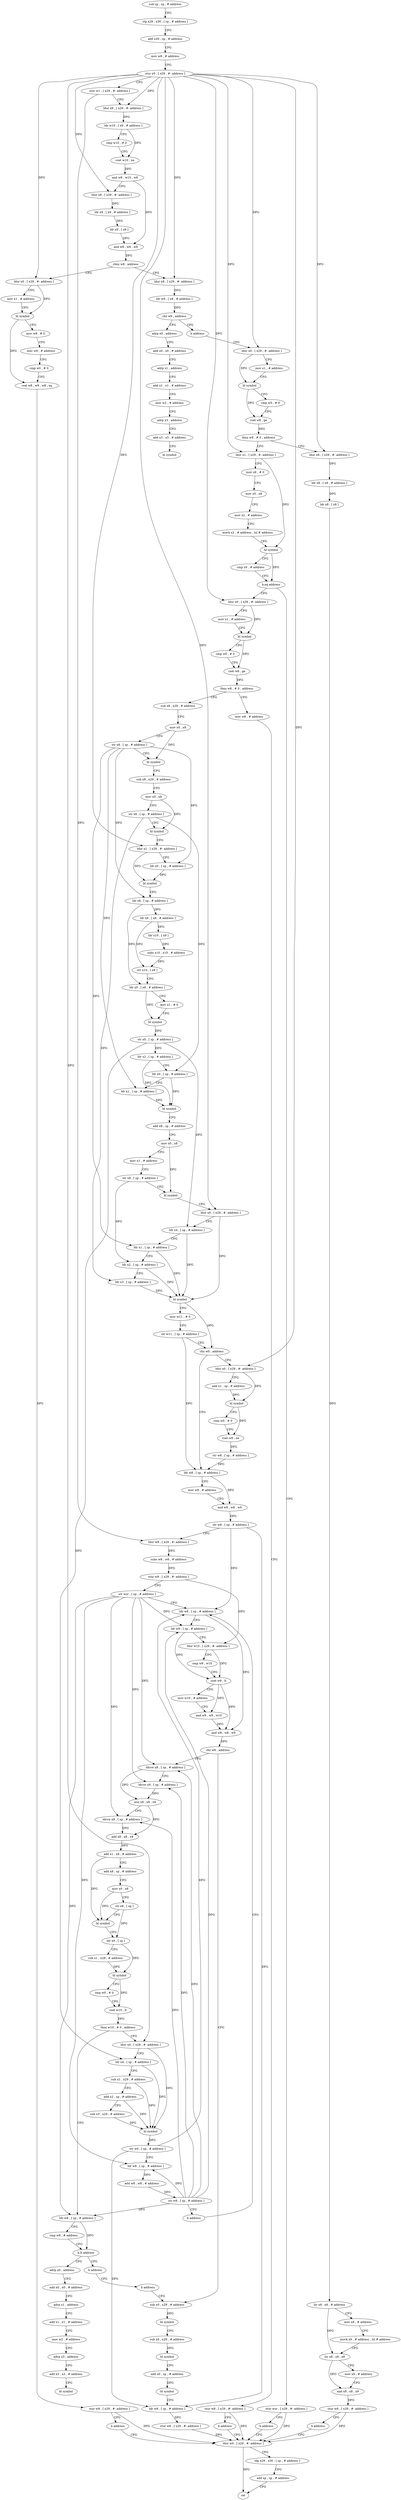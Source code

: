 digraph "func" {
"4267524" [label = "sub sp , sp , # address" ]
"4267528" [label = "stp x29 , x30 , [ sp , # address ]" ]
"4267532" [label = "add x29 , sp , # address" ]
"4267536" [label = "mov w8 , # address" ]
"4267540" [label = "stur x0 , [ x29 , #- address ]" ]
"4267544" [label = "stur w1 , [ x29 , #- address ]" ]
"4267548" [label = "ldur x9 , [ x29 , #- address ]" ]
"4267552" [label = "ldr w10 , [ x9 , # address ]" ]
"4267556" [label = "cmp w10 , # 0" ]
"4267560" [label = "cset w10 , ne" ]
"4267564" [label = "and w8 , w10 , w8" ]
"4267568" [label = "ldur x9 , [ x29 , #- address ]" ]
"4267572" [label = "ldr x9 , [ x9 , # address ]" ]
"4267576" [label = "ldr x9 , [ x9 ]" ]
"4267580" [label = "and w8 , w8 , w9" ]
"4267584" [label = "cbnz w8 , address" ]
"4267624" [label = "ldur x8 , [ x29 , #- address ]" ]
"4267588" [label = "ldur x0 , [ x29 , #- address ]" ]
"4267628" [label = "ldr w9 , [ x8 , # address ]" ]
"4267632" [label = "cbz w9 , address" ]
"4267640" [label = "adrp x0 , address" ]
"4267636" [label = "b address" ]
"4267592" [label = "mov x1 , # address" ]
"4267596" [label = "bl symbol" ]
"4267600" [label = "mov w8 , # 0" ]
"4267604" [label = "mov w9 , # address" ]
"4267608" [label = "cmp w0 , # 0" ]
"4267612" [label = "csel w8 , w9 , w8 , eq" ]
"4267616" [label = "stur w8 , [ x29 , #- address ]" ]
"4267620" [label = "b address" ]
"4268252" [label = "ldur w0 , [ x29 , #- address ]" ]
"4267644" [label = "add x0 , x0 , # address" ]
"4267648" [label = "adrp x1 , address" ]
"4267652" [label = "add x1 , x1 , # address" ]
"4267656" [label = "mov w2 , # address" ]
"4267660" [label = "adrp x3 , address" ]
"4267664" [label = "add x3 , x3 , # address" ]
"4267668" [label = "bl symbol" ]
"4267672" [label = "ldur x0 , [ x29 , #- address ]" ]
"4268256" [label = "ldp x29 , x30 , [ sp , # address ]" ]
"4268260" [label = "add sp , sp , # address" ]
"4268264" [label = "ret" ]
"4267676" [label = "mov x1 , # address" ]
"4267680" [label = "bl symbol" ]
"4267684" [label = "cmp w0 , # 0" ]
"4267688" [label = "cset w8 , ge" ]
"4267692" [label = "tbnz w8 , # 0 , address" ]
"4267740" [label = "ldur x1 , [ x29 , #- address ]" ]
"4267696" [label = "ldur x8 , [ x29 , #- address ]" ]
"4267744" [label = "mov x8 , # 0" ]
"4267748" [label = "mov x0 , x8" ]
"4267752" [label = "mov x2 , # address" ]
"4267756" [label = "movk x2 , # address , lsl # address" ]
"4267760" [label = "bl symbol" ]
"4267764" [label = "cmp x0 , # address" ]
"4267768" [label = "b.eq address" ]
"4267780" [label = "ldur x0 , [ x29 , #- address ]" ]
"4267772" [label = "stur wzr , [ x29 , #- address ]" ]
"4267700" [label = "ldr x8 , [ x8 , # address ]" ]
"4267704" [label = "ldr x8 , [ x8 ]" ]
"4267708" [label = "lsr x8 , x8 , # address" ]
"4267712" [label = "mov x9 , # address" ]
"4267716" [label = "movk x9 , # address , lsl # address" ]
"4267720" [label = "lsr x8 , x9 , x8" ]
"4267724" [label = "mov x9 , # address" ]
"4267728" [label = "and x8 , x8 , x9" ]
"4267732" [label = "stur w8 , [ x29 , #- address ]" ]
"4267736" [label = "b address" ]
"4267784" [label = "mov x1 , # address" ]
"4267788" [label = "bl symbol" ]
"4267792" [label = "cmp w0 , # 0" ]
"4267796" [label = "cset w8 , ge" ]
"4267800" [label = "tbnz w8 , # 0 , address" ]
"4267816" [label = "sub x8 , x29 , # address" ]
"4267804" [label = "mov w8 , # address" ]
"4267776" [label = "b address" ]
"4267820" [label = "mov x0 , x8" ]
"4267824" [label = "str x8 , [ sp , # address ]" ]
"4267828" [label = "bl symbol" ]
"4267832" [label = "sub x8 , x29 , # address" ]
"4267836" [label = "mov x0 , x8" ]
"4267840" [label = "str x8 , [ sp , # address ]" ]
"4267844" [label = "bl symbol" ]
"4267848" [label = "ldur x1 , [ x29 , #- address ]" ]
"4267852" [label = "ldr x0 , [ sp , # address ]" ]
"4267856" [label = "bl symbol" ]
"4267860" [label = "ldr x8 , [ sp , # address ]" ]
"4267864" [label = "ldr x9 , [ x8 , # address ]" ]
"4267868" [label = "ldr x10 , [ x9 ]" ]
"4267872" [label = "subs x10 , x10 , # address" ]
"4267876" [label = "str x10 , [ x9 ]" ]
"4267880" [label = "ldr x0 , [ x8 , # address ]" ]
"4267884" [label = "mov x1 , # 0" ]
"4267888" [label = "bl symbol" ]
"4267892" [label = "str x0 , [ sp , # address ]" ]
"4267896" [label = "ldr x2 , [ sp , # address ]" ]
"4267900" [label = "ldr x0 , [ sp , # address ]" ]
"4267904" [label = "ldr x1 , [ sp , # address ]" ]
"4267908" [label = "bl symbol" ]
"4267912" [label = "add x8 , sp , # address" ]
"4267916" [label = "mov x0 , x8" ]
"4267920" [label = "mov x1 , # address" ]
"4267924" [label = "str x8 , [ sp , # address ]" ]
"4267928" [label = "bl symbol" ]
"4267932" [label = "ldur x0 , [ x29 , #- address ]" ]
"4267936" [label = "ldr x4 , [ sp , # address ]" ]
"4267940" [label = "ldr x1 , [ sp , # address ]" ]
"4267944" [label = "ldr x2 , [ sp , # address ]" ]
"4267948" [label = "ldr x3 , [ sp , # address ]" ]
"4267952" [label = "bl symbol" ]
"4267956" [label = "mov w11 , # 0" ]
"4267960" [label = "str w11 , [ sp , # address ]" ]
"4267964" [label = "cbz w0 , address" ]
"4267992" [label = "ldr w8 , [ sp , # address ]" ]
"4267968" [label = "ldur x0 , [ x29 , #- address ]" ]
"4267808" [label = "stur w8 , [ x29 , #- address ]" ]
"4267812" [label = "b address" ]
"4267996" [label = "mov w9 , # address" ]
"4268000" [label = "and w8 , w8 , w9" ]
"4268004" [label = "str w8 , [ sp , # address ]" ]
"4268008" [label = "ldur w8 , [ x29 , #- address ]" ]
"4268012" [label = "subs w8 , w8 , # address" ]
"4268016" [label = "stur w8 , [ x29 , #- address ]" ]
"4268020" [label = "str wzr , [ sp , # address ]" ]
"4268024" [label = "ldr w8 , [ sp , # address ]" ]
"4267972" [label = "add x1 , sp , # address" ]
"4267976" [label = "bl symbol" ]
"4267980" [label = "cmp w0 , # 0" ]
"4267984" [label = "cset w8 , ne" ]
"4267988" [label = "str w8 , [ sp , # address ]" ]
"4268220" [label = "sub x0 , x29 , # address" ]
"4268224" [label = "bl symbol" ]
"4268228" [label = "sub x0 , x29 , # address" ]
"4268232" [label = "bl symbol" ]
"4268236" [label = "add x0 , sp , # address" ]
"4268240" [label = "bl symbol" ]
"4268244" [label = "ldr w8 , [ sp , # address ]" ]
"4268248" [label = "stur w8 , [ x29 , #- address ]" ]
"4268060" [label = "ldrsw x8 , [ sp , # address ]" ]
"4268064" [label = "ldrsw x9 , [ sp , # address ]" ]
"4268068" [label = "mul x8 , x8 , x9" ]
"4268072" [label = "ldrsw x9 , [ sp , # address ]" ]
"4268076" [label = "add x8 , x8 , x9" ]
"4268080" [label = "add x1 , x8 , # address" ]
"4268084" [label = "add x8 , sp , # address" ]
"4268088" [label = "mov x0 , x8" ]
"4268092" [label = "str x8 , [ sp ]" ]
"4268096" [label = "bl symbol" ]
"4268100" [label = "ldr x0 , [ sp ]" ]
"4268104" [label = "sub x1 , x29 , # address" ]
"4268108" [label = "bl symbol" ]
"4268112" [label = "cmp w0 , # 0" ]
"4268116" [label = "cset w10 , lt" ]
"4268120" [label = "tbnz w10 , # 0 , address" ]
"4268176" [label = "ldur x0 , [ x29 , #- address ]" ]
"4268124" [label = "ldr w8 , [ sp , # address ]" ]
"4268180" [label = "ldr x4 , [ sp , # address ]" ]
"4268184" [label = "sub x1 , x29 , # address" ]
"4268188" [label = "add x2 , sp , # address" ]
"4268192" [label = "sub x3 , x29 , # address" ]
"4268196" [label = "bl symbol" ]
"4268200" [label = "str w0 , [ sp , # address ]" ]
"4268204" [label = "ldr w8 , [ sp , # address ]" ]
"4268208" [label = "add w8 , w8 , # address" ]
"4268212" [label = "str w8 , [ sp , # address ]" ]
"4268216" [label = "b address" ]
"4268128" [label = "cmp w8 , # address" ]
"4268132" [label = "b.lt address" ]
"4268140" [label = "adrp x0 , address" ]
"4268136" [label = "b address" ]
"4268028" [label = "ldr w9 , [ sp , # address ]" ]
"4268032" [label = "ldur w10 , [ x29 , #- address ]" ]
"4268036" [label = "cmp w9 , w10" ]
"4268040" [label = "cset w9 , lt" ]
"4268044" [label = "mov w10 , # address" ]
"4268048" [label = "and w9 , w9 , w10" ]
"4268052" [label = "and w8 , w8 , w9" ]
"4268056" [label = "cbz w8 , address" ]
"4268144" [label = "add x0 , x0 , # address" ]
"4268148" [label = "adrp x1 , address" ]
"4268152" [label = "add x1 , x1 , # address" ]
"4268156" [label = "mov w2 , # address" ]
"4268160" [label = "adrp x3 , address" ]
"4268164" [label = "add x3 , x3 , # address" ]
"4268168" [label = "bl symbol" ]
"4268172" [label = "b address" ]
"4267524" -> "4267528" [ label = "CFG" ]
"4267528" -> "4267532" [ label = "CFG" ]
"4267532" -> "4267536" [ label = "CFG" ]
"4267536" -> "4267540" [ label = "CFG" ]
"4267540" -> "4267544" [ label = "CFG" ]
"4267540" -> "4267548" [ label = "DFG" ]
"4267540" -> "4267568" [ label = "DFG" ]
"4267540" -> "4267624" [ label = "DFG" ]
"4267540" -> "4267588" [ label = "DFG" ]
"4267540" -> "4267672" [ label = "DFG" ]
"4267540" -> "4267740" [ label = "DFG" ]
"4267540" -> "4267696" [ label = "DFG" ]
"4267540" -> "4267780" [ label = "DFG" ]
"4267540" -> "4267848" [ label = "DFG" ]
"4267540" -> "4267932" [ label = "DFG" ]
"4267540" -> "4267968" [ label = "DFG" ]
"4267540" -> "4268176" [ label = "DFG" ]
"4267544" -> "4267548" [ label = "CFG" ]
"4267544" -> "4268008" [ label = "DFG" ]
"4267548" -> "4267552" [ label = "DFG" ]
"4267552" -> "4267556" [ label = "CFG" ]
"4267552" -> "4267560" [ label = "DFG" ]
"4267556" -> "4267560" [ label = "CFG" ]
"4267560" -> "4267564" [ label = "DFG" ]
"4267564" -> "4267568" [ label = "CFG" ]
"4267564" -> "4267580" [ label = "DFG" ]
"4267568" -> "4267572" [ label = "DFG" ]
"4267572" -> "4267576" [ label = "DFG" ]
"4267576" -> "4267580" [ label = "DFG" ]
"4267580" -> "4267584" [ label = "DFG" ]
"4267584" -> "4267624" [ label = "CFG" ]
"4267584" -> "4267588" [ label = "CFG" ]
"4267624" -> "4267628" [ label = "DFG" ]
"4267588" -> "4267592" [ label = "CFG" ]
"4267588" -> "4267596" [ label = "DFG" ]
"4267628" -> "4267632" [ label = "DFG" ]
"4267632" -> "4267640" [ label = "CFG" ]
"4267632" -> "4267636" [ label = "CFG" ]
"4267640" -> "4267644" [ label = "CFG" ]
"4267636" -> "4267672" [ label = "CFG" ]
"4267592" -> "4267596" [ label = "CFG" ]
"4267596" -> "4267600" [ label = "CFG" ]
"4267596" -> "4267612" [ label = "DFG" ]
"4267600" -> "4267604" [ label = "CFG" ]
"4267604" -> "4267608" [ label = "CFG" ]
"4267608" -> "4267612" [ label = "CFG" ]
"4267612" -> "4267616" [ label = "DFG" ]
"4267616" -> "4267620" [ label = "CFG" ]
"4267616" -> "4268252" [ label = "DFG" ]
"4267620" -> "4268252" [ label = "CFG" ]
"4268252" -> "4268256" [ label = "CFG" ]
"4268252" -> "4268264" [ label = "DFG" ]
"4267644" -> "4267648" [ label = "CFG" ]
"4267648" -> "4267652" [ label = "CFG" ]
"4267652" -> "4267656" [ label = "CFG" ]
"4267656" -> "4267660" [ label = "CFG" ]
"4267660" -> "4267664" [ label = "CFG" ]
"4267664" -> "4267668" [ label = "CFG" ]
"4267672" -> "4267676" [ label = "CFG" ]
"4267672" -> "4267680" [ label = "DFG" ]
"4268256" -> "4268260" [ label = "CFG" ]
"4268260" -> "4268264" [ label = "CFG" ]
"4267676" -> "4267680" [ label = "CFG" ]
"4267680" -> "4267684" [ label = "CFG" ]
"4267680" -> "4267688" [ label = "DFG" ]
"4267684" -> "4267688" [ label = "CFG" ]
"4267688" -> "4267692" [ label = "DFG" ]
"4267692" -> "4267740" [ label = "CFG" ]
"4267692" -> "4267696" [ label = "CFG" ]
"4267740" -> "4267744" [ label = "CFG" ]
"4267740" -> "4267760" [ label = "DFG" ]
"4267696" -> "4267700" [ label = "DFG" ]
"4267744" -> "4267748" [ label = "CFG" ]
"4267748" -> "4267752" [ label = "CFG" ]
"4267752" -> "4267756" [ label = "CFG" ]
"4267756" -> "4267760" [ label = "CFG" ]
"4267760" -> "4267764" [ label = "CFG" ]
"4267760" -> "4267768" [ label = "DFG" ]
"4267764" -> "4267768" [ label = "CFG" ]
"4267768" -> "4267780" [ label = "CFG" ]
"4267768" -> "4267772" [ label = "CFG" ]
"4267780" -> "4267784" [ label = "CFG" ]
"4267780" -> "4267788" [ label = "DFG" ]
"4267772" -> "4267776" [ label = "CFG" ]
"4267772" -> "4268252" [ label = "DFG" ]
"4267700" -> "4267704" [ label = "DFG" ]
"4267704" -> "4267708" [ label = "DFG" ]
"4267708" -> "4267712" [ label = "CFG" ]
"4267708" -> "4267720" [ label = "DFG" ]
"4267712" -> "4267716" [ label = "CFG" ]
"4267716" -> "4267720" [ label = "CFG" ]
"4267720" -> "4267724" [ label = "CFG" ]
"4267720" -> "4267728" [ label = "DFG" ]
"4267724" -> "4267728" [ label = "CFG" ]
"4267728" -> "4267732" [ label = "DFG" ]
"4267732" -> "4267736" [ label = "CFG" ]
"4267732" -> "4268252" [ label = "DFG" ]
"4267736" -> "4268252" [ label = "CFG" ]
"4267784" -> "4267788" [ label = "CFG" ]
"4267788" -> "4267792" [ label = "CFG" ]
"4267788" -> "4267796" [ label = "DFG" ]
"4267792" -> "4267796" [ label = "CFG" ]
"4267796" -> "4267800" [ label = "DFG" ]
"4267800" -> "4267816" [ label = "CFG" ]
"4267800" -> "4267804" [ label = "CFG" ]
"4267816" -> "4267820" [ label = "CFG" ]
"4267804" -> "4267808" [ label = "CFG" ]
"4267776" -> "4268252" [ label = "CFG" ]
"4267820" -> "4267824" [ label = "CFG" ]
"4267820" -> "4267828" [ label = "DFG" ]
"4267824" -> "4267828" [ label = "CFG" ]
"4267824" -> "4267852" [ label = "DFG" ]
"4267824" -> "4267860" [ label = "DFG" ]
"4267824" -> "4267904" [ label = "DFG" ]
"4267824" -> "4267940" [ label = "DFG" ]
"4267828" -> "4267832" [ label = "CFG" ]
"4267832" -> "4267836" [ label = "CFG" ]
"4267836" -> "4267840" [ label = "CFG" ]
"4267836" -> "4267844" [ label = "DFG" ]
"4267840" -> "4267844" [ label = "CFG" ]
"4267840" -> "4267900" [ label = "DFG" ]
"4267840" -> "4267948" [ label = "DFG" ]
"4267844" -> "4267848" [ label = "CFG" ]
"4267848" -> "4267852" [ label = "CFG" ]
"4267848" -> "4267856" [ label = "DFG" ]
"4267852" -> "4267856" [ label = "DFG" ]
"4267856" -> "4267860" [ label = "CFG" ]
"4267860" -> "4267864" [ label = "DFG" ]
"4267860" -> "4267880" [ label = "DFG" ]
"4267864" -> "4267868" [ label = "DFG" ]
"4267864" -> "4267876" [ label = "DFG" ]
"4267868" -> "4267872" [ label = "DFG" ]
"4267872" -> "4267876" [ label = "DFG" ]
"4267876" -> "4267880" [ label = "CFG" ]
"4267880" -> "4267884" [ label = "CFG" ]
"4267880" -> "4267888" [ label = "DFG" ]
"4267884" -> "4267888" [ label = "CFG" ]
"4267888" -> "4267892" [ label = "DFG" ]
"4267892" -> "4267896" [ label = "DFG" ]
"4267892" -> "4267936" [ label = "DFG" ]
"4267892" -> "4268180" [ label = "DFG" ]
"4267896" -> "4267900" [ label = "CFG" ]
"4267896" -> "4267908" [ label = "DFG" ]
"4267900" -> "4267904" [ label = "CFG" ]
"4267900" -> "4267908" [ label = "DFG" ]
"4267904" -> "4267908" [ label = "DFG" ]
"4267908" -> "4267912" [ label = "CFG" ]
"4267912" -> "4267916" [ label = "CFG" ]
"4267916" -> "4267920" [ label = "CFG" ]
"4267916" -> "4267928" [ label = "DFG" ]
"4267920" -> "4267924" [ label = "CFG" ]
"4267924" -> "4267928" [ label = "CFG" ]
"4267924" -> "4267944" [ label = "DFG" ]
"4267928" -> "4267932" [ label = "CFG" ]
"4267932" -> "4267936" [ label = "CFG" ]
"4267932" -> "4267952" [ label = "DFG" ]
"4267936" -> "4267940" [ label = "CFG" ]
"4267936" -> "4267952" [ label = "DFG" ]
"4267940" -> "4267944" [ label = "CFG" ]
"4267940" -> "4267952" [ label = "DFG" ]
"4267944" -> "4267948" [ label = "CFG" ]
"4267944" -> "4267952" [ label = "DFG" ]
"4267948" -> "4267952" [ label = "DFG" ]
"4267952" -> "4267956" [ label = "CFG" ]
"4267952" -> "4267964" [ label = "DFG" ]
"4267956" -> "4267960" [ label = "CFG" ]
"4267960" -> "4267964" [ label = "CFG" ]
"4267960" -> "4267992" [ label = "DFG" ]
"4267964" -> "4267992" [ label = "CFG" ]
"4267964" -> "4267968" [ label = "CFG" ]
"4267992" -> "4267996" [ label = "CFG" ]
"4267992" -> "4268000" [ label = "DFG" ]
"4267968" -> "4267972" [ label = "CFG" ]
"4267968" -> "4267976" [ label = "DFG" ]
"4267808" -> "4267812" [ label = "CFG" ]
"4267808" -> "4268252" [ label = "DFG" ]
"4267812" -> "4268252" [ label = "CFG" ]
"4267996" -> "4268000" [ label = "CFG" ]
"4268000" -> "4268004" [ label = "DFG" ]
"4268004" -> "4268008" [ label = "CFG" ]
"4268004" -> "4268024" [ label = "DFG" ]
"4268004" -> "4268244" [ label = "DFG" ]
"4268008" -> "4268012" [ label = "DFG" ]
"4268012" -> "4268016" [ label = "DFG" ]
"4268016" -> "4268020" [ label = "CFG" ]
"4268016" -> "4268032" [ label = "DFG" ]
"4268020" -> "4268024" [ label = "CFG" ]
"4268020" -> "4268028" [ label = "DFG" ]
"4268020" -> "4268060" [ label = "DFG" ]
"4268020" -> "4268064" [ label = "DFG" ]
"4268020" -> "4268072" [ label = "DFG" ]
"4268020" -> "4268204" [ label = "DFG" ]
"4268020" -> "4268124" [ label = "DFG" ]
"4268024" -> "4268028" [ label = "CFG" ]
"4268024" -> "4268052" [ label = "DFG" ]
"4267972" -> "4267976" [ label = "DFG" ]
"4267976" -> "4267980" [ label = "CFG" ]
"4267976" -> "4267984" [ label = "DFG" ]
"4267980" -> "4267984" [ label = "CFG" ]
"4267984" -> "4267988" [ label = "DFG" ]
"4267988" -> "4267992" [ label = "DFG" ]
"4268220" -> "4268224" [ label = "DFG" ]
"4268224" -> "4268228" [ label = "CFG" ]
"4268228" -> "4268232" [ label = "DFG" ]
"4268232" -> "4268236" [ label = "CFG" ]
"4268236" -> "4268240" [ label = "DFG" ]
"4268240" -> "4268244" [ label = "CFG" ]
"4268244" -> "4268248" [ label = "DFG" ]
"4268248" -> "4268252" [ label = "DFG" ]
"4268060" -> "4268064" [ label = "CFG" ]
"4268060" -> "4268068" [ label = "DFG" ]
"4268064" -> "4268068" [ label = "DFG" ]
"4268068" -> "4268072" [ label = "CFG" ]
"4268068" -> "4268076" [ label = "DFG" ]
"4268072" -> "4268076" [ label = "DFG" ]
"4268076" -> "4268080" [ label = "DFG" ]
"4268080" -> "4268084" [ label = "CFG" ]
"4268080" -> "4268096" [ label = "DFG" ]
"4268084" -> "4268088" [ label = "CFG" ]
"4268088" -> "4268092" [ label = "CFG" ]
"4268088" -> "4268096" [ label = "DFG" ]
"4268092" -> "4268096" [ label = "CFG" ]
"4268092" -> "4268100" [ label = "DFG" ]
"4268096" -> "4268100" [ label = "CFG" ]
"4268100" -> "4268104" [ label = "CFG" ]
"4268100" -> "4268108" [ label = "DFG" ]
"4268104" -> "4268108" [ label = "DFG" ]
"4268108" -> "4268112" [ label = "CFG" ]
"4268108" -> "4268116" [ label = "DFG" ]
"4268112" -> "4268116" [ label = "CFG" ]
"4268116" -> "4268120" [ label = "DFG" ]
"4268120" -> "4268176" [ label = "CFG" ]
"4268120" -> "4268124" [ label = "CFG" ]
"4268176" -> "4268180" [ label = "CFG" ]
"4268176" -> "4268196" [ label = "DFG" ]
"4268124" -> "4268128" [ label = "CFG" ]
"4268124" -> "4268132" [ label = "DFG" ]
"4268180" -> "4268184" [ label = "CFG" ]
"4268180" -> "4268196" [ label = "DFG" ]
"4268184" -> "4268188" [ label = "CFG" ]
"4268184" -> "4268196" [ label = "DFG" ]
"4268188" -> "4268192" [ label = "CFG" ]
"4268188" -> "4268196" [ label = "DFG" ]
"4268192" -> "4268196" [ label = "DFG" ]
"4268196" -> "4268200" [ label = "DFG" ]
"4268200" -> "4268204" [ label = "CFG" ]
"4268200" -> "4268024" [ label = "DFG" ]
"4268200" -> "4268244" [ label = "DFG" ]
"4268204" -> "4268208" [ label = "DFG" ]
"4268208" -> "4268212" [ label = "DFG" ]
"4268212" -> "4268216" [ label = "CFG" ]
"4268212" -> "4268028" [ label = "DFG" ]
"4268212" -> "4268060" [ label = "DFG" ]
"4268212" -> "4268064" [ label = "DFG" ]
"4268212" -> "4268072" [ label = "DFG" ]
"4268212" -> "4268204" [ label = "DFG" ]
"4268212" -> "4268124" [ label = "DFG" ]
"4268216" -> "4268024" [ label = "CFG" ]
"4268128" -> "4268132" [ label = "CFG" ]
"4268132" -> "4268140" [ label = "CFG" ]
"4268132" -> "4268136" [ label = "CFG" ]
"4268140" -> "4268144" [ label = "CFG" ]
"4268136" -> "4268172" [ label = "CFG" ]
"4268028" -> "4268032" [ label = "CFG" ]
"4268028" -> "4268040" [ label = "DFG" ]
"4268032" -> "4268036" [ label = "CFG" ]
"4268032" -> "4268040" [ label = "DFG" ]
"4268036" -> "4268040" [ label = "CFG" ]
"4268040" -> "4268044" [ label = "CFG" ]
"4268040" -> "4268048" [ label = "DFG" ]
"4268040" -> "4268052" [ label = "DFG" ]
"4268044" -> "4268048" [ label = "CFG" ]
"4268048" -> "4268052" [ label = "DFG" ]
"4268052" -> "4268056" [ label = "DFG" ]
"4268056" -> "4268220" [ label = "CFG" ]
"4268056" -> "4268060" [ label = "CFG" ]
"4268144" -> "4268148" [ label = "CFG" ]
"4268148" -> "4268152" [ label = "CFG" ]
"4268152" -> "4268156" [ label = "CFG" ]
"4268156" -> "4268160" [ label = "CFG" ]
"4268160" -> "4268164" [ label = "CFG" ]
"4268164" -> "4268168" [ label = "CFG" ]
"4268172" -> "4268220" [ label = "CFG" ]
}
